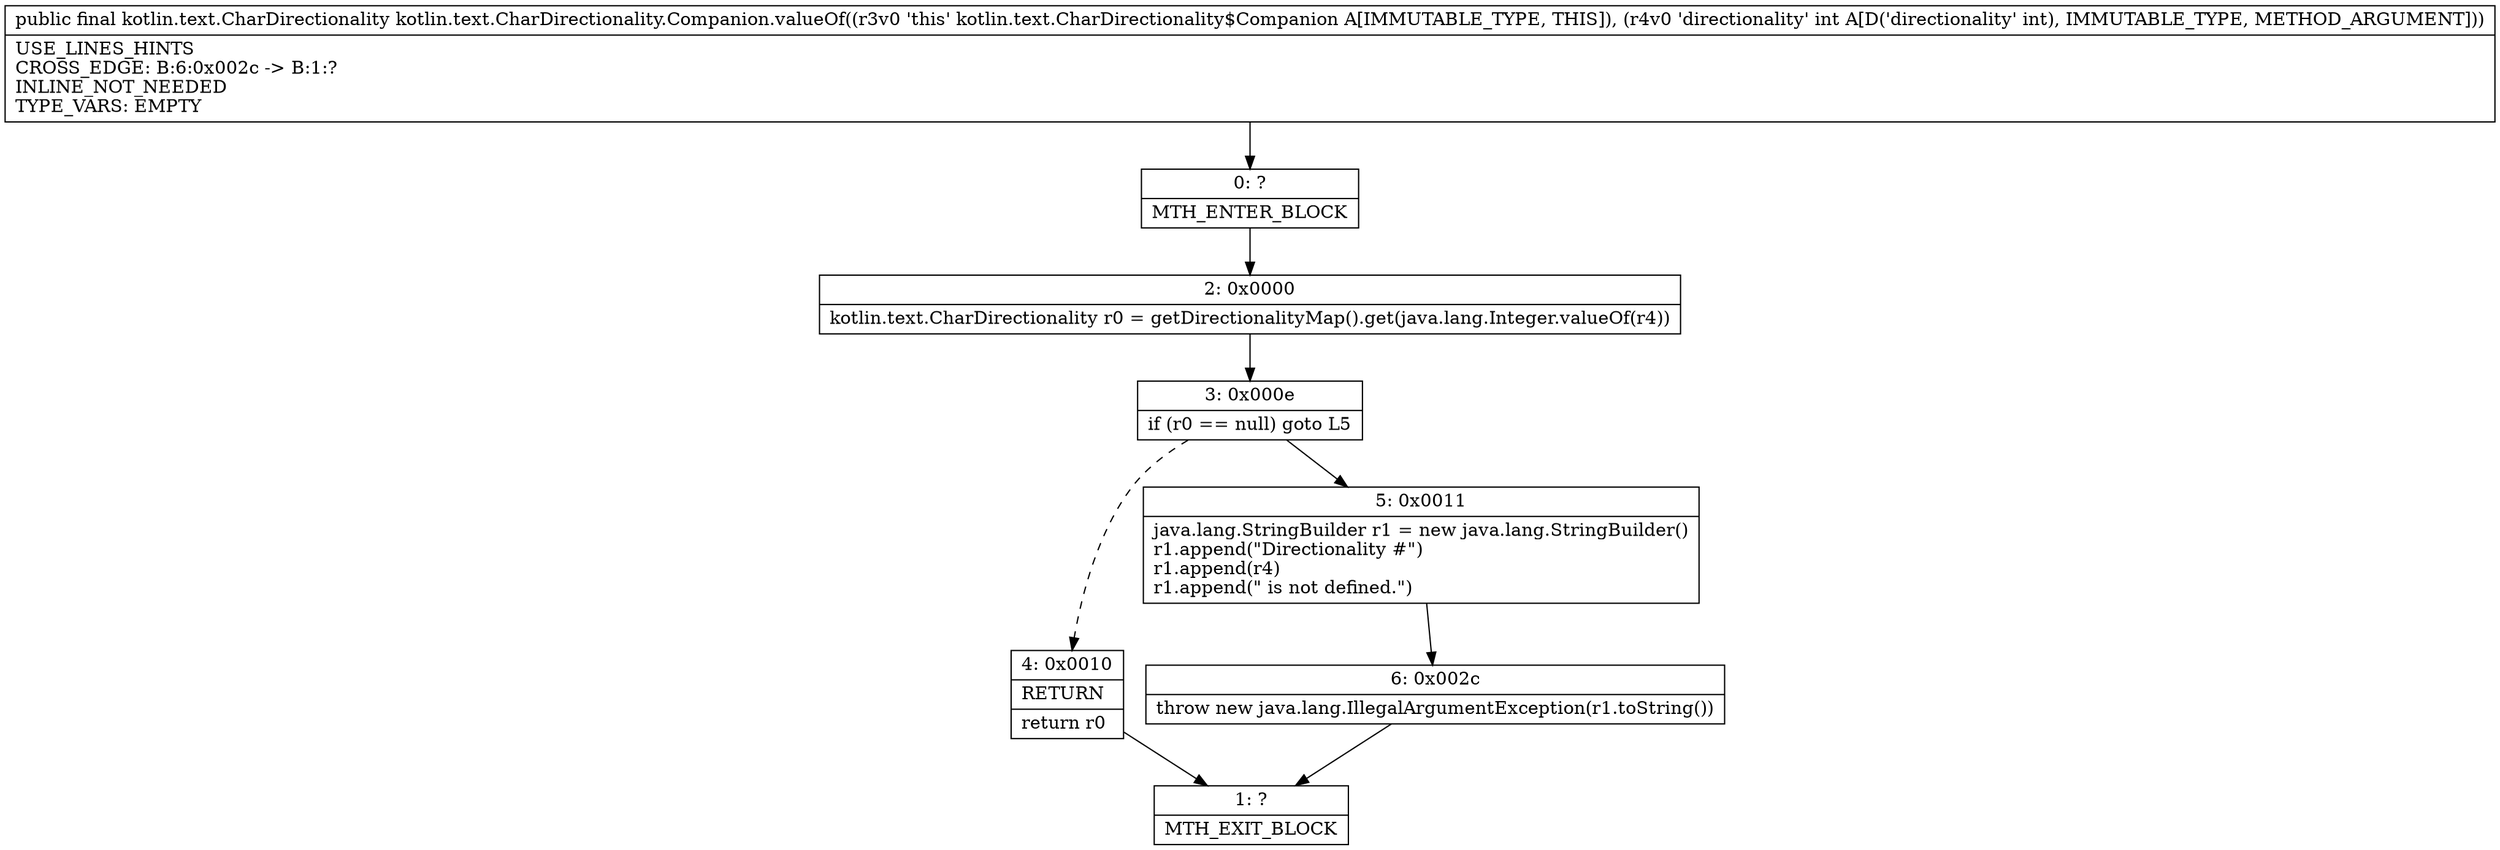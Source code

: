 digraph "CFG forkotlin.text.CharDirectionality.Companion.valueOf(I)Lkotlin\/text\/CharDirectionality;" {
Node_0 [shape=record,label="{0\:\ ?|MTH_ENTER_BLOCK\l}"];
Node_2 [shape=record,label="{2\:\ 0x0000|kotlin.text.CharDirectionality r0 = getDirectionalityMap().get(java.lang.Integer.valueOf(r4))\l}"];
Node_3 [shape=record,label="{3\:\ 0x000e|if (r0 == null) goto L5\l}"];
Node_4 [shape=record,label="{4\:\ 0x0010|RETURN\l|return r0\l}"];
Node_1 [shape=record,label="{1\:\ ?|MTH_EXIT_BLOCK\l}"];
Node_5 [shape=record,label="{5\:\ 0x0011|java.lang.StringBuilder r1 = new java.lang.StringBuilder()\lr1.append(\"Directionality #\")\lr1.append(r4)\lr1.append(\" is not defined.\")\l}"];
Node_6 [shape=record,label="{6\:\ 0x002c|throw new java.lang.IllegalArgumentException(r1.toString())\l}"];
MethodNode[shape=record,label="{public final kotlin.text.CharDirectionality kotlin.text.CharDirectionality.Companion.valueOf((r3v0 'this' kotlin.text.CharDirectionality$Companion A[IMMUTABLE_TYPE, THIS]), (r4v0 'directionality' int A[D('directionality' int), IMMUTABLE_TYPE, METHOD_ARGUMENT]))  | USE_LINES_HINTS\lCROSS_EDGE: B:6:0x002c \-\> B:1:?\lINLINE_NOT_NEEDED\lTYPE_VARS: EMPTY\l}"];
MethodNode -> Node_0;Node_0 -> Node_2;
Node_2 -> Node_3;
Node_3 -> Node_4[style=dashed];
Node_3 -> Node_5;
Node_4 -> Node_1;
Node_5 -> Node_6;
Node_6 -> Node_1;
}

